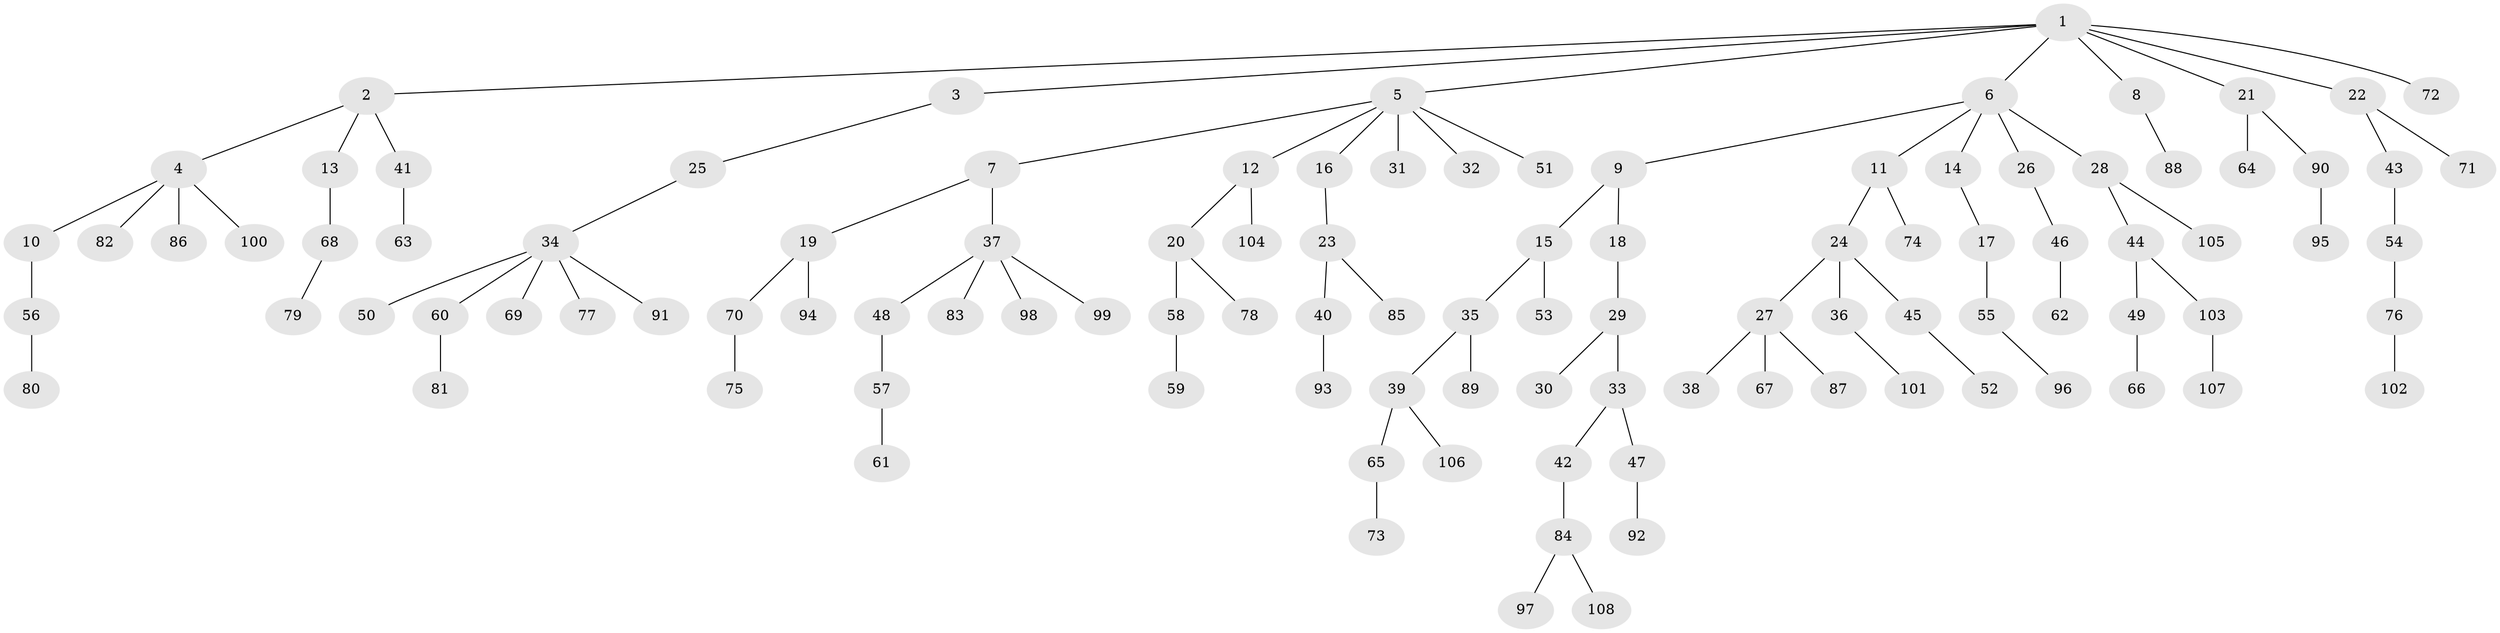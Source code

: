 // Generated by graph-tools (version 1.1) at 2025/53/03/09/25 04:53:04]
// undirected, 108 vertices, 107 edges
graph export_dot {
graph [start="1"]
  node [color=gray90,style=filled];
  1;
  2;
  3;
  4;
  5;
  6;
  7;
  8;
  9;
  10;
  11;
  12;
  13;
  14;
  15;
  16;
  17;
  18;
  19;
  20;
  21;
  22;
  23;
  24;
  25;
  26;
  27;
  28;
  29;
  30;
  31;
  32;
  33;
  34;
  35;
  36;
  37;
  38;
  39;
  40;
  41;
  42;
  43;
  44;
  45;
  46;
  47;
  48;
  49;
  50;
  51;
  52;
  53;
  54;
  55;
  56;
  57;
  58;
  59;
  60;
  61;
  62;
  63;
  64;
  65;
  66;
  67;
  68;
  69;
  70;
  71;
  72;
  73;
  74;
  75;
  76;
  77;
  78;
  79;
  80;
  81;
  82;
  83;
  84;
  85;
  86;
  87;
  88;
  89;
  90;
  91;
  92;
  93;
  94;
  95;
  96;
  97;
  98;
  99;
  100;
  101;
  102;
  103;
  104;
  105;
  106;
  107;
  108;
  1 -- 2;
  1 -- 3;
  1 -- 5;
  1 -- 6;
  1 -- 8;
  1 -- 21;
  1 -- 22;
  1 -- 72;
  2 -- 4;
  2 -- 13;
  2 -- 41;
  3 -- 25;
  4 -- 10;
  4 -- 82;
  4 -- 86;
  4 -- 100;
  5 -- 7;
  5 -- 12;
  5 -- 16;
  5 -- 31;
  5 -- 32;
  5 -- 51;
  6 -- 9;
  6 -- 11;
  6 -- 14;
  6 -- 26;
  6 -- 28;
  7 -- 19;
  7 -- 37;
  8 -- 88;
  9 -- 15;
  9 -- 18;
  10 -- 56;
  11 -- 24;
  11 -- 74;
  12 -- 20;
  12 -- 104;
  13 -- 68;
  14 -- 17;
  15 -- 35;
  15 -- 53;
  16 -- 23;
  17 -- 55;
  18 -- 29;
  19 -- 70;
  19 -- 94;
  20 -- 58;
  20 -- 78;
  21 -- 64;
  21 -- 90;
  22 -- 43;
  22 -- 71;
  23 -- 40;
  23 -- 85;
  24 -- 27;
  24 -- 36;
  24 -- 45;
  25 -- 34;
  26 -- 46;
  27 -- 38;
  27 -- 67;
  27 -- 87;
  28 -- 44;
  28 -- 105;
  29 -- 30;
  29 -- 33;
  33 -- 42;
  33 -- 47;
  34 -- 50;
  34 -- 60;
  34 -- 69;
  34 -- 77;
  34 -- 91;
  35 -- 39;
  35 -- 89;
  36 -- 101;
  37 -- 48;
  37 -- 83;
  37 -- 98;
  37 -- 99;
  39 -- 65;
  39 -- 106;
  40 -- 93;
  41 -- 63;
  42 -- 84;
  43 -- 54;
  44 -- 49;
  44 -- 103;
  45 -- 52;
  46 -- 62;
  47 -- 92;
  48 -- 57;
  49 -- 66;
  54 -- 76;
  55 -- 96;
  56 -- 80;
  57 -- 61;
  58 -- 59;
  60 -- 81;
  65 -- 73;
  68 -- 79;
  70 -- 75;
  76 -- 102;
  84 -- 97;
  84 -- 108;
  90 -- 95;
  103 -- 107;
}
